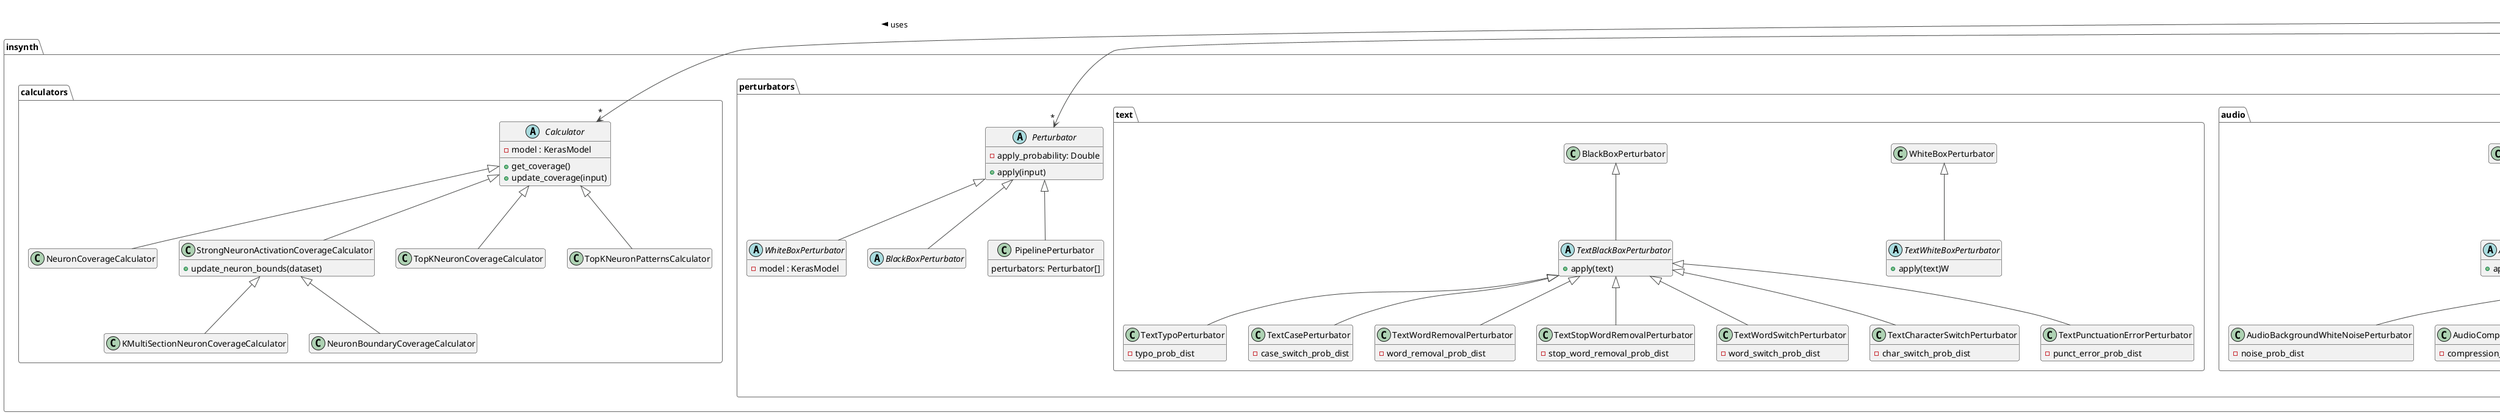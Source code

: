 @startuml
!theme vibrant
package insynth {

package insynth.runners {
abstract class Runner{
- perturbators: Perturbator[]
- calculators: Calculator[]
- model: KerasModel
- dataset

+ run()
{abstract} + pre_prediction(input)
}

class BasicImageRunner extends Runner{}
class BasicAudioRunner extends Runner{}
class BasicTextRunner extends Runner{}

class ExtensiveImageRunner extends BasicImageRunner{}
class ExtensiveAudioRunner extends BasicAudioRunner{}
class ExtensiveTextRunner extends BasicTextRunner{}
}


package insynth.perturbators {


abstract class Perturbator{
- apply_probability: Double
+ apply(input)
}

abstract WhiteBoxPerturbator extends Perturbator{
  - model : KerasModel
  }

abstract BlackBoxPerturbator extends Perturbator{
}

class PipelinePerturbator extends Perturbator{
    perturbators: Perturbator[]
}




package insynth.perturbators.generic {
abstract GenericWhiteBoxPerturbator extends WhiteBoxPerturbator{
}
abstract GenericBlackBoxPerturbator extends BlackBoxPerturbator{}
class GenericProbabilityPerturbator extends GenericBlackBoxPerturbator{
    + fit(dataset)
}
}





package insynth.perturbators.image {
abstract ImageWhiteBoxPerturbator extends WhiteBoxPerturbator{
+ apply(image)
}
abstract ImageBlackBoxPerturbator extends BlackBoxPerturbator{
+ apply(image)
}
class ImageNoisePerturbator extends ImageBlackBoxPerturbator{
    - noise_prob_dist
}

class ImageBrightnessPerturbator extends ImageBlackBoxPerturbator{
    - brightness_change_prob_dist
}
class ImageContrastPerturbator extends ImageBlackBoxPerturbator{
    - contrast_change_prob_dist
}
class ImageSharpnessPerturbator extends ImageBlackBoxPerturbator{
    - sharpness_change_prob_dist
}
class ImageFlipPerturbator extends ImageBlackBoxPerturbator{
    - transformation_type
}
class ImageOcclusionPerturbator extends ImageBlackBoxPerturbator{
    - strength_prob_dist
    - width_prob_dist
    - height_prob_dist
}
class ImageCompressionPerturbator extends ImageBlackBoxPerturbator{
    - compression_prob_dist
}
class ImagePixelizePerturbator extends ImageBlackBoxPerturbator{
    - pixelization_prob_dist
}
}


package insynth.perturbators.audio {
abstract AudioBlackBoxPerturbator extends BlackBoxPerturbator{
+ apply(audio)
}
abstract AudioWhiteBoxPerturbator extends WhiteBoxPerturbator{
+ apply(audio)
}
class AudioBackgroundWhiteNoisePerturbator extends AudioBlackBoxPerturbator{
    - noise_prob_dist
}

class AudioCompressionPerturbator extends AudioBlackBoxPerturbator{
    - compression_prob_dist
}
class AudioPitchPerturbator extends AudioBlackBoxPerturbator{
    - pitch_prob_dist
}

class AudioClippingPerturbator extends AudioBlackBoxPerturbator{
    - clipping_prob_dist
}
class AudioVolumePerturbator extends AudioBlackBoxPerturbator{
    - volume_prob_dist
}
class AudioEchoPerturbator extends AudioBlackBoxPerturbator{
    - echo_prob_dist
}
class AudioShortNoisePerturbator extends AudioBlackBoxPerturbator{
    - noise_types: String[]
}
class AudioBackgroundNoisePerturbator extends AudioBlackBoxPerturbator{
    - noise_types: String[]
}
class AudioImpulseResponsePerturbator extends AudioBlackBoxPerturbator{
    - impulse_types: String[]
}
}

package insynth.perturbators.text {
abstract TextWhiteBoxPerturbator extends WhiteBoxPerturbator{
+ apply(text)W
}

abstract TextBlackBoxPerturbator extends BlackBoxPerturbator{
+ apply(text)
}
class TextTypoPerturbator extends TextBlackBoxPerturbator{
    - typo_prob_dist
}
class TextCasePerturbator extends TextBlackBoxPerturbator{
    - case_switch_prob_dist
}
class TextWordRemovalPerturbator extends TextBlackBoxPerturbator{
    - word_removal_prob_dist
}
class TextStopWordRemovalPerturbator extends TextBlackBoxPerturbator{
    - stop_word_removal_prob_dist
}

class TextWordSwitchPerturbator extends TextBlackBoxPerturbator{
    - word_switch_prob_dist
}
class TextCharacterSwitchPerturbator extends TextBlackBoxPerturbator{
    - char_switch_prob_dist
}
class TextPunctuationErrorPerturbator extends TextBlackBoxPerturbator{
    - punct_error_prob_dist
}
}
}

package insynth.calculators {
abstract class Calculator{
- model : KerasModel
+ get_coverage()
+ update_coverage(input)
}
class NeuronCoverageCalculator extends Calculator{

}
class StrongNeuronActivationCoverageCalculator extends Calculator{
+ update_neuron_bounds(dataset)
}

class KMultiSectionNeuronCoverageCalculator extends StrongNeuronActivationCoverageCalculator{}

class NeuronBoundaryCoverageCalculator extends StrongNeuronActivationCoverageCalculator{}

class TopKNeuronCoverageCalculator extends Calculator{}

class TopKNeuronPatternsCalculator extends Calculator{}
}
}
Runner "1" -> "*" Calculator : uses >
Perturbator "*" <- "1" Runner: < uses


hide empty members
@enduml